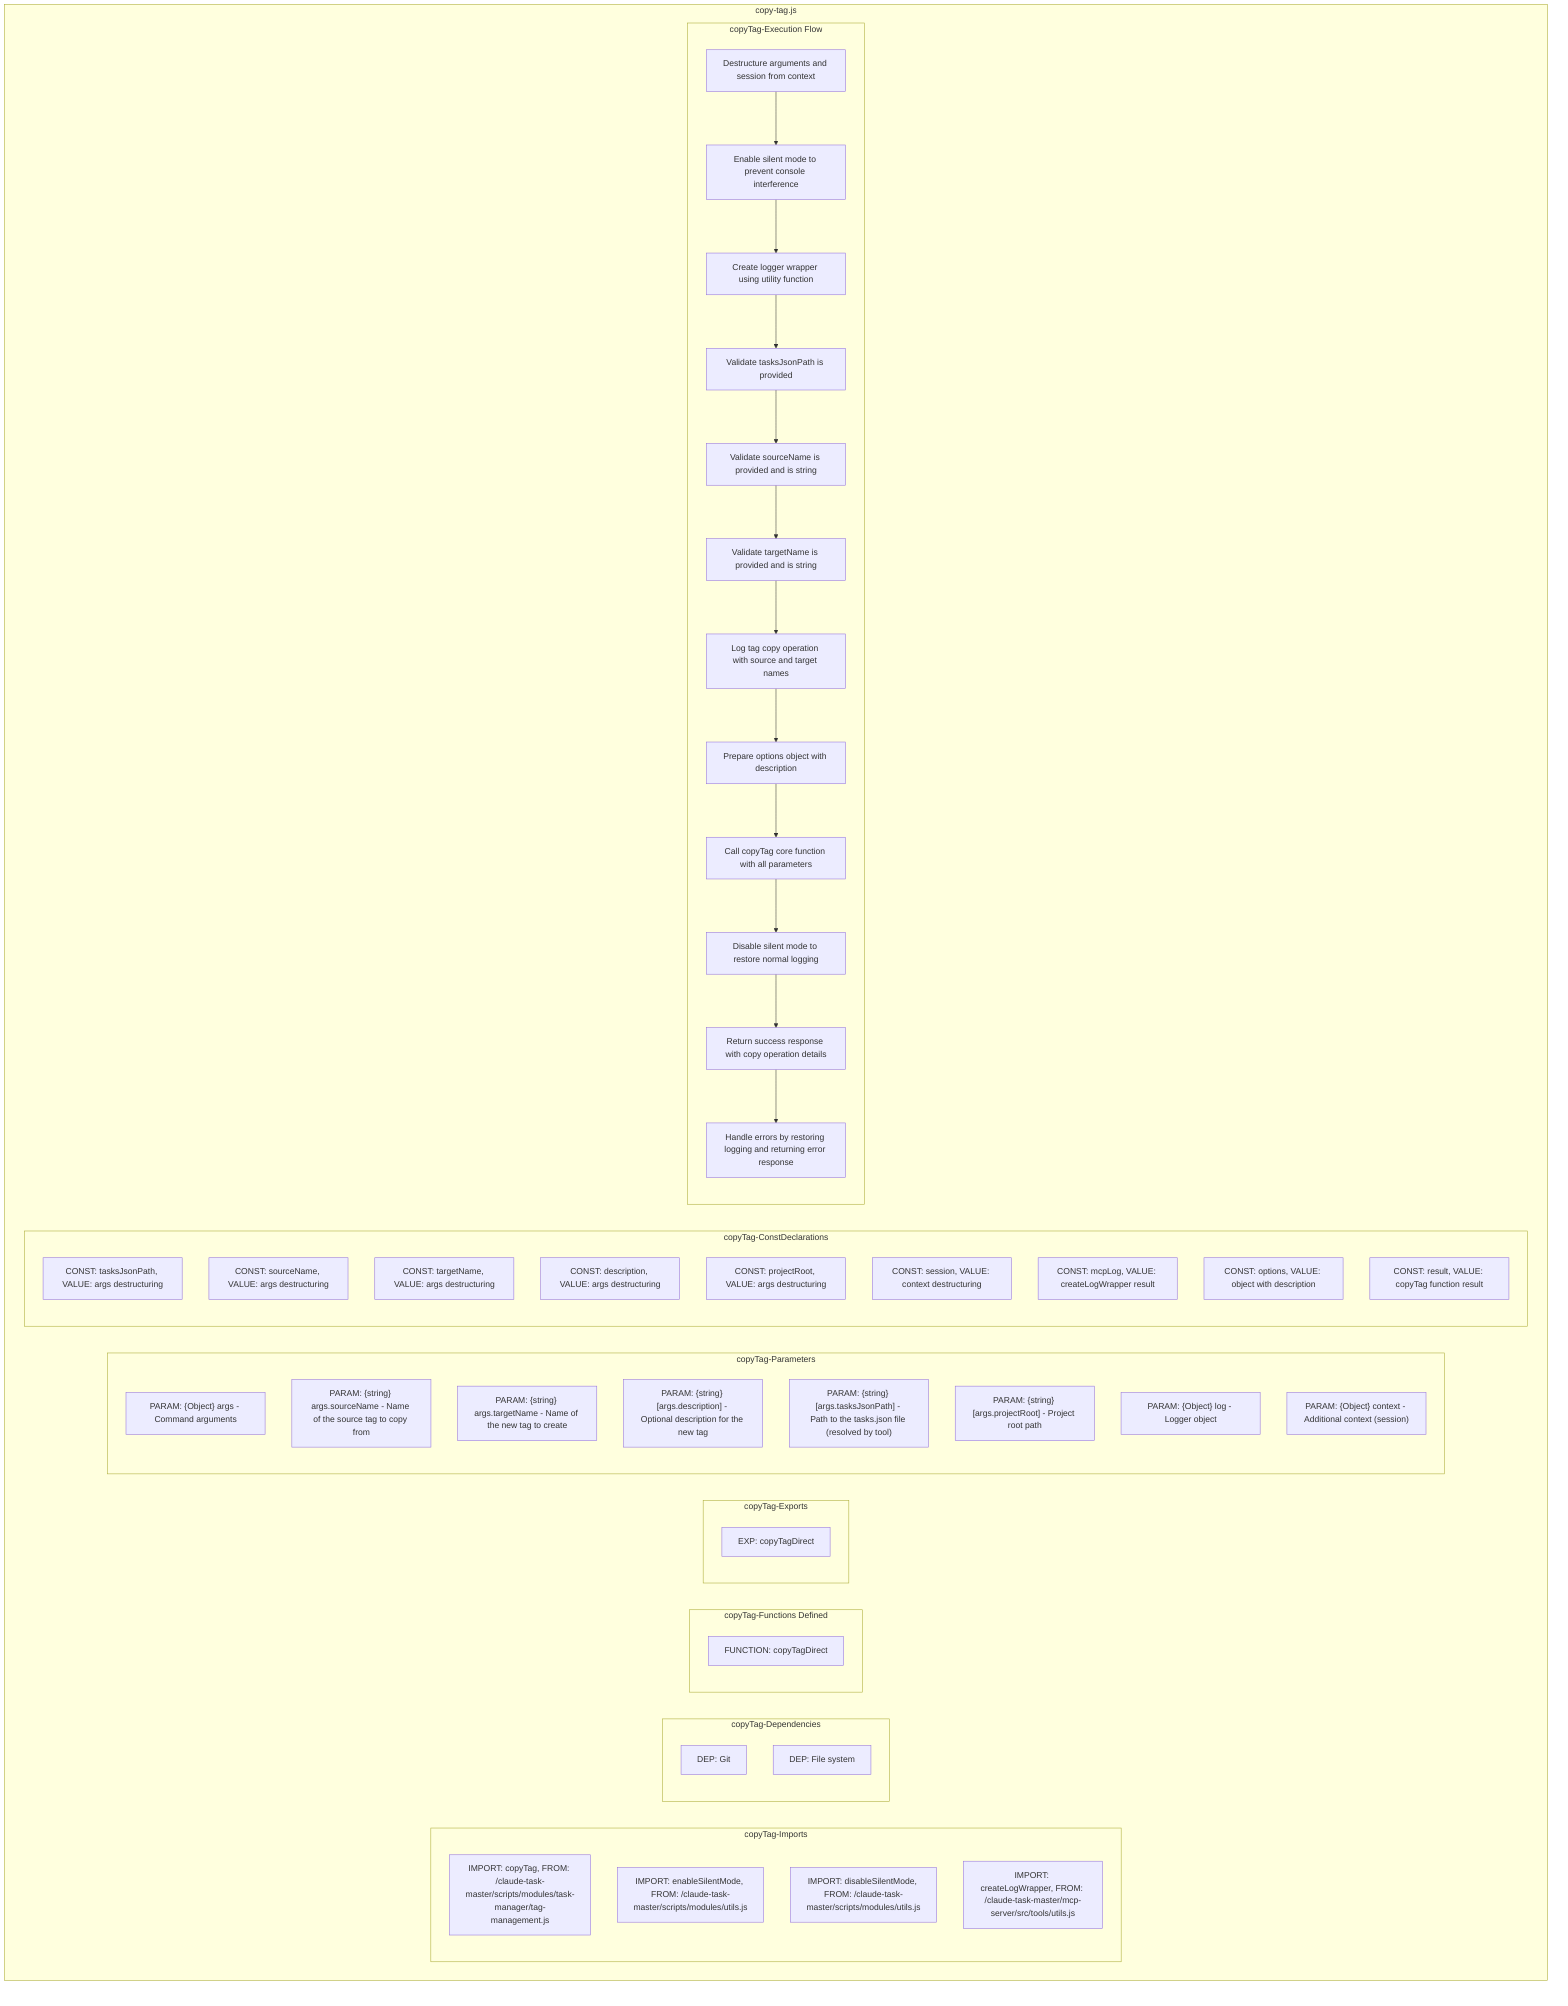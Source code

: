 flowchart TB
    subgraph copyTag-Imports["copyTag-Imports"]
        I1["IMPORT: copyTag, FROM: /claude-task-master/scripts/modules/task-manager/tag-management.js"]
        I2["IMPORT: enableSilentMode, FROM: /claude-task-master/scripts/modules/utils.js"]
        I3["IMPORT: disableSilentMode, FROM: /claude-task-master/scripts/modules/utils.js"]
        I4["IMPORT: createLogWrapper, FROM: /claude-task-master/mcp-server/src/tools/utils.js"]
    end
    subgraph copyTag-Dependencies["copyTag-Dependencies"]
        D1["DEP: Git"]
        D2["DEP: File system"]
    end
    subgraph copyTag-FunctionsDefined["copyTag-Functions Defined"]
        FU1["FUNCTION: copyTagDirect"]
    end
    subgraph copyTag-Exports["copyTag-Exports"]
        E1["EXP: copyTagDirect"]
    end
    subgraph copyTag-Parameters["copyTag-Parameters"]
        P1["PARAM: {Object} args - Command arguments"]
        P2["PARAM: {string} args.sourceName - Name of the source tag to copy from"]
        P3["PARAM: {string} args.targetName - Name of the new tag to create"]
        P4["PARAM: {string} [args.description] - Optional description for the new tag"]
        P5["PARAM: {string} [args.tasksJsonPath] - Path to the tasks.json file (resolved by tool)"]
        P6["PARAM: {string} [args.projectRoot] - Project root path"]
        P7["PARAM: {Object} log - Logger object"]
        P8["PARAM: {Object} context - Additional context (session)"]
    end
    subgraph copyTag-Constants["copyTag-ConstDeclarations"]
        C1["CONST: tasksJsonPath, VALUE: args destructuring"]
        C2["CONST: sourceName, VALUE: args destructuring"]
        C3["CONST: targetName, VALUE: args destructuring"]
        C4["CONST: description, VALUE: args destructuring"]
        C5["CONST: projectRoot, VALUE: args destructuring"]
        C6["CONST: session, VALUE: context destructuring"]
        C7["CONST: mcpLog, VALUE: createLogWrapper result"]
        C8["CONST: options, VALUE: object with description"]
        C9["CONST: result, VALUE: copyTag function result"]
    end
    subgraph copyTag-ExecutionFlow["copyTag-Execution Flow"]
        FL1["Destructure arguments and session from context"]
        FL2["Enable silent mode to prevent console interference"]
        FL3["Create logger wrapper using utility function"]
        FL4["Validate tasksJsonPath is provided"]
        FL5["Validate sourceName is provided and is string"]
        FL6["Validate targetName is provided and is string"]
        FL7["Log tag copy operation with source and target names"]
        FL8["Prepare options object with description"]
        FL9["Call copyTag core function with all parameters"]
        FL10["Disable silent mode to restore normal logging"]
        FL11["Return success response with copy operation details"]
        FL12["Handle errors by restoring logging and returning error response"]
    end
    subgraph copyTag["copy-tag.js"]
        copyTag-Imports
        copyTag-Dependencies
        copyTag-FunctionsDefined
        copyTag-Exports
        copyTag-Parameters
        copyTag-Constants
        copyTag-ExecutionFlow
    end
    FL1 --> FL2
    FL2 --> FL3
    FL3 --> FL4
    FL4 --> FL5
    FL5 --> FL6
    FL6 --> FL7
    FL7 --> FL8
    FL8 --> FL9
    FL9 --> FL10
    FL10 --> FL11
    FL11 --> FL12